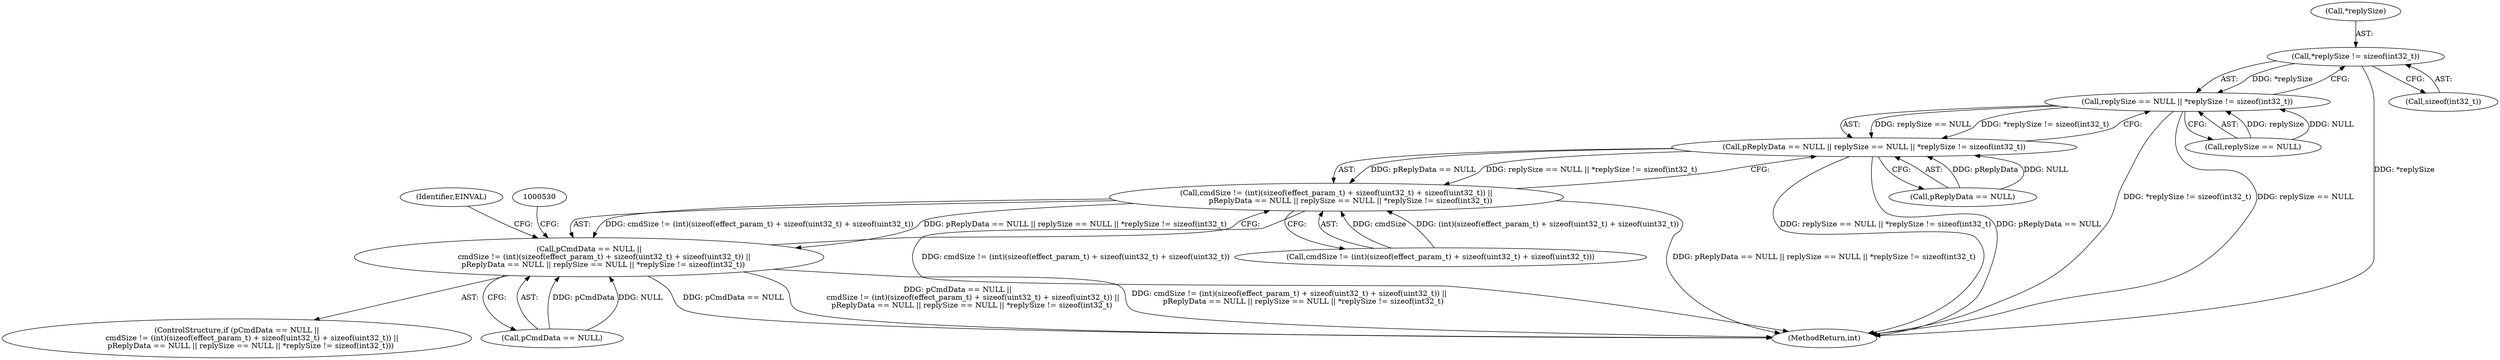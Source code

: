 digraph "0_Android_aeea52da00d210587fb3ed895de3d5f2e0264c88_11@pointer" {
"1000518" [label="(Call,*replySize != sizeof(int32_t))"];
"1000514" [label="(Call,replySize == NULL || *replySize != sizeof(int32_t))"];
"1000510" [label="(Call,pReplyData == NULL || replySize == NULL || *replySize != sizeof(int32_t))"];
"1000497" [label="(Call,cmdSize != (int)(sizeof(effect_param_t) + sizeof(uint32_t) + sizeof(uint32_t)) ||\n            pReplyData == NULL || replySize == NULL || *replySize != sizeof(int32_t))"];
"1000493" [label="(Call,pCmdData == NULL ||\n             cmdSize != (int)(sizeof(effect_param_t) + sizeof(uint32_t) + sizeof(uint32_t)) ||\n            pReplyData == NULL || replySize == NULL || *replySize != sizeof(int32_t))"];
"1000519" [label="(Call,*replySize)"];
"1000498" [label="(Call,cmdSize != (int)(sizeof(effect_param_t) + sizeof(uint32_t) + sizeof(uint32_t)))"];
"1000510" [label="(Call,pReplyData == NULL || replySize == NULL || *replySize != sizeof(int32_t))"];
"1001028" [label="(MethodReturn,int)"];
"1000492" [label="(ControlStructure,if (pCmdData == NULL ||\n             cmdSize != (int)(sizeof(effect_param_t) + sizeof(uint32_t) + sizeof(uint32_t)) ||\n            pReplyData == NULL || replySize == NULL || *replySize != sizeof(int32_t)))"];
"1000493" [label="(Call,pCmdData == NULL ||\n             cmdSize != (int)(sizeof(effect_param_t) + sizeof(uint32_t) + sizeof(uint32_t)) ||\n            pReplyData == NULL || replySize == NULL || *replySize != sizeof(int32_t))"];
"1000494" [label="(Call,pCmdData == NULL)"];
"1000526" [label="(Identifier,EINVAL)"];
"1000521" [label="(Call,sizeof(int32_t))"];
"1000518" [label="(Call,*replySize != sizeof(int32_t))"];
"1000515" [label="(Call,replySize == NULL)"];
"1000497" [label="(Call,cmdSize != (int)(sizeof(effect_param_t) + sizeof(uint32_t) + sizeof(uint32_t)) ||\n            pReplyData == NULL || replySize == NULL || *replySize != sizeof(int32_t))"];
"1000514" [label="(Call,replySize == NULL || *replySize != sizeof(int32_t))"];
"1000511" [label="(Call,pReplyData == NULL)"];
"1000518" -> "1000514"  [label="AST: "];
"1000518" -> "1000521"  [label="CFG: "];
"1000519" -> "1000518"  [label="AST: "];
"1000521" -> "1000518"  [label="AST: "];
"1000514" -> "1000518"  [label="CFG: "];
"1000518" -> "1001028"  [label="DDG: *replySize"];
"1000518" -> "1000514"  [label="DDG: *replySize"];
"1000514" -> "1000510"  [label="AST: "];
"1000514" -> "1000515"  [label="CFG: "];
"1000515" -> "1000514"  [label="AST: "];
"1000510" -> "1000514"  [label="CFG: "];
"1000514" -> "1001028"  [label="DDG: *replySize != sizeof(int32_t)"];
"1000514" -> "1001028"  [label="DDG: replySize == NULL"];
"1000514" -> "1000510"  [label="DDG: replySize == NULL"];
"1000514" -> "1000510"  [label="DDG: *replySize != sizeof(int32_t)"];
"1000515" -> "1000514"  [label="DDG: replySize"];
"1000515" -> "1000514"  [label="DDG: NULL"];
"1000510" -> "1000497"  [label="AST: "];
"1000510" -> "1000511"  [label="CFG: "];
"1000511" -> "1000510"  [label="AST: "];
"1000497" -> "1000510"  [label="CFG: "];
"1000510" -> "1001028"  [label="DDG: replySize == NULL || *replySize != sizeof(int32_t)"];
"1000510" -> "1001028"  [label="DDG: pReplyData == NULL"];
"1000510" -> "1000497"  [label="DDG: pReplyData == NULL"];
"1000510" -> "1000497"  [label="DDG: replySize == NULL || *replySize != sizeof(int32_t)"];
"1000511" -> "1000510"  [label="DDG: pReplyData"];
"1000511" -> "1000510"  [label="DDG: NULL"];
"1000497" -> "1000493"  [label="AST: "];
"1000497" -> "1000498"  [label="CFG: "];
"1000498" -> "1000497"  [label="AST: "];
"1000493" -> "1000497"  [label="CFG: "];
"1000497" -> "1001028"  [label="DDG: cmdSize != (int)(sizeof(effect_param_t) + sizeof(uint32_t) + sizeof(uint32_t))"];
"1000497" -> "1001028"  [label="DDG: pReplyData == NULL || replySize == NULL || *replySize != sizeof(int32_t)"];
"1000497" -> "1000493"  [label="DDG: cmdSize != (int)(sizeof(effect_param_t) + sizeof(uint32_t) + sizeof(uint32_t))"];
"1000497" -> "1000493"  [label="DDG: pReplyData == NULL || replySize == NULL || *replySize != sizeof(int32_t)"];
"1000498" -> "1000497"  [label="DDG: cmdSize"];
"1000498" -> "1000497"  [label="DDG: (int)(sizeof(effect_param_t) + sizeof(uint32_t) + sizeof(uint32_t))"];
"1000493" -> "1000492"  [label="AST: "];
"1000493" -> "1000494"  [label="CFG: "];
"1000494" -> "1000493"  [label="AST: "];
"1000526" -> "1000493"  [label="CFG: "];
"1000530" -> "1000493"  [label="CFG: "];
"1000493" -> "1001028"  [label="DDG: pCmdData == NULL"];
"1000493" -> "1001028"  [label="DDG: pCmdData == NULL ||\n             cmdSize != (int)(sizeof(effect_param_t) + sizeof(uint32_t) + sizeof(uint32_t)) ||\n            pReplyData == NULL || replySize == NULL || *replySize != sizeof(int32_t)"];
"1000493" -> "1001028"  [label="DDG: cmdSize != (int)(sizeof(effect_param_t) + sizeof(uint32_t) + sizeof(uint32_t)) ||\n            pReplyData == NULL || replySize == NULL || *replySize != sizeof(int32_t)"];
"1000494" -> "1000493"  [label="DDG: pCmdData"];
"1000494" -> "1000493"  [label="DDG: NULL"];
}
